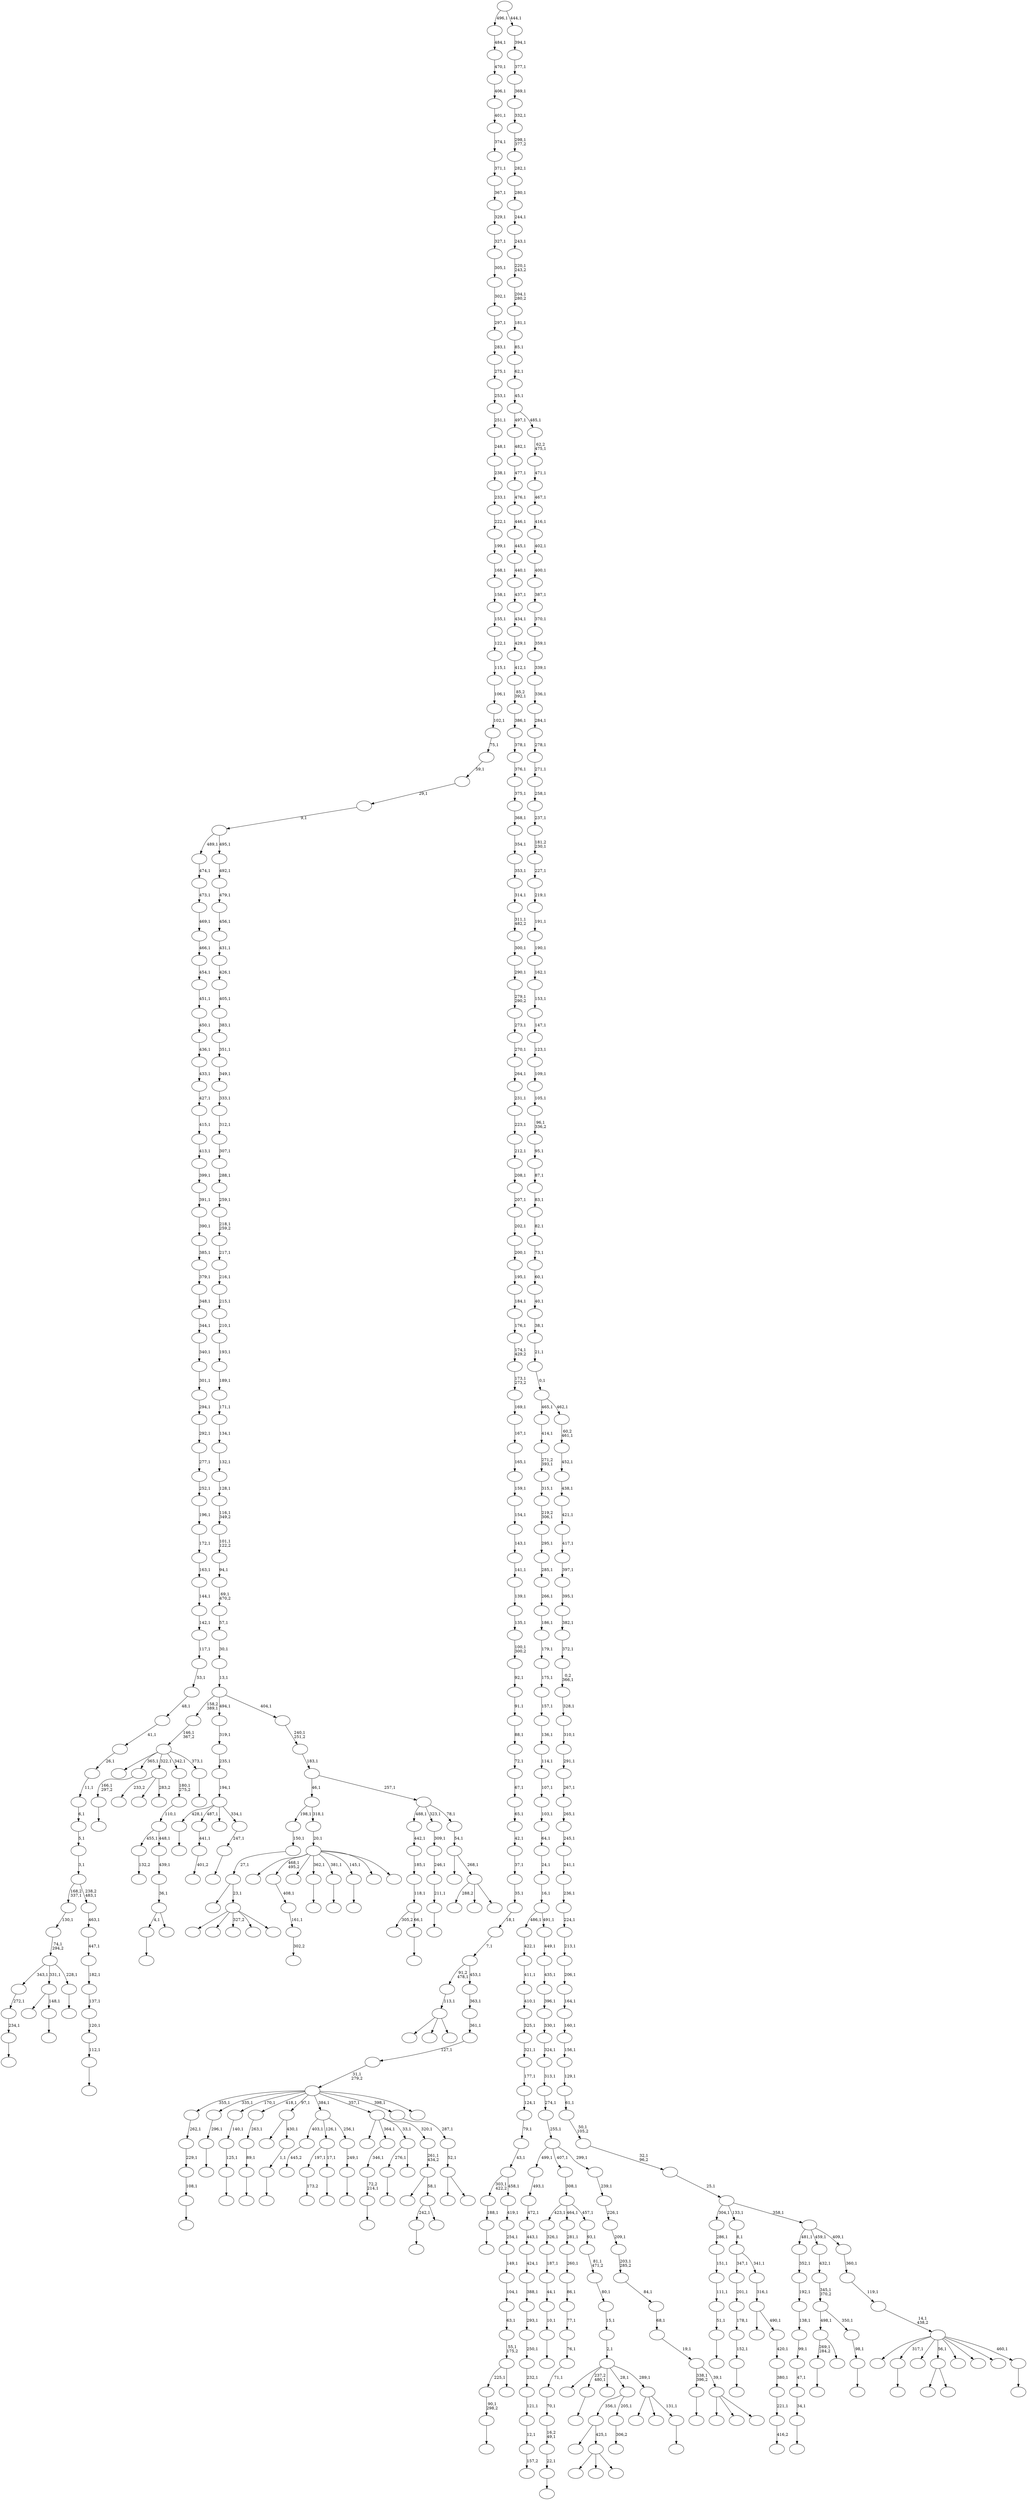 digraph T {
	600 [label=""]
	599 [label=""]
	598 [label=""]
	597 [label=""]
	596 [label=""]
	595 [label=""]
	594 [label=""]
	593 [label=""]
	592 [label=""]
	591 [label=""]
	590 [label=""]
	589 [label=""]
	588 [label=""]
	587 [label=""]
	586 [label=""]
	585 [label=""]
	584 [label=""]
	583 [label=""]
	582 [label=""]
	581 [label=""]
	580 [label=""]
	579 [label=""]
	578 [label=""]
	577 [label=""]
	576 [label=""]
	575 [label=""]
	574 [label=""]
	573 [label=""]
	572 [label=""]
	571 [label=""]
	570 [label=""]
	569 [label=""]
	568 [label=""]
	567 [label=""]
	566 [label=""]
	565 [label=""]
	564 [label=""]
	563 [label=""]
	562 [label=""]
	561 [label=""]
	560 [label=""]
	559 [label=""]
	558 [label=""]
	557 [label=""]
	556 [label=""]
	555 [label=""]
	554 [label=""]
	553 [label=""]
	552 [label=""]
	551 [label=""]
	550 [label=""]
	549 [label=""]
	548 [label=""]
	547 [label=""]
	546 [label=""]
	545 [label=""]
	544 [label=""]
	543 [label=""]
	542 [label=""]
	541 [label=""]
	540 [label=""]
	539 [label=""]
	538 [label=""]
	537 [label=""]
	536 [label=""]
	535 [label=""]
	534 [label=""]
	533 [label=""]
	532 [label=""]
	531 [label=""]
	530 [label=""]
	529 [label=""]
	528 [label=""]
	527 [label=""]
	526 [label=""]
	525 [label=""]
	524 [label=""]
	523 [label=""]
	522 [label=""]
	521 [label=""]
	520 [label=""]
	519 [label=""]
	518 [label=""]
	517 [label=""]
	516 [label=""]
	515 [label=""]
	514 [label=""]
	513 [label=""]
	512 [label=""]
	511 [label=""]
	510 [label=""]
	509 [label=""]
	508 [label=""]
	507 [label=""]
	506 [label=""]
	505 [label=""]
	504 [label=""]
	503 [label=""]
	502 [label=""]
	501 [label=""]
	500 [label=""]
	499 [label=""]
	498 [label=""]
	497 [label=""]
	496 [label=""]
	495 [label=""]
	494 [label=""]
	493 [label=""]
	492 [label=""]
	491 [label=""]
	490 [label=""]
	489 [label=""]
	488 [label=""]
	487 [label=""]
	486 [label=""]
	485 [label=""]
	484 [label=""]
	483 [label=""]
	482 [label=""]
	481 [label=""]
	480 [label=""]
	479 [label=""]
	478 [label=""]
	477 [label=""]
	476 [label=""]
	475 [label=""]
	474 [label=""]
	473 [label=""]
	472 [label=""]
	471 [label=""]
	470 [label=""]
	469 [label=""]
	468 [label=""]
	467 [label=""]
	466 [label=""]
	465 [label=""]
	464 [label=""]
	463 [label=""]
	462 [label=""]
	461 [label=""]
	460 [label=""]
	459 [label=""]
	458 [label=""]
	457 [label=""]
	456 [label=""]
	455 [label=""]
	454 [label=""]
	453 [label=""]
	452 [label=""]
	451 [label=""]
	450 [label=""]
	449 [label=""]
	448 [label=""]
	447 [label=""]
	446 [label=""]
	445 [label=""]
	444 [label=""]
	443 [label=""]
	442 [label=""]
	441 [label=""]
	440 [label=""]
	439 [label=""]
	438 [label=""]
	437 [label=""]
	436 [label=""]
	435 [label=""]
	434 [label=""]
	433 [label=""]
	432 [label=""]
	431 [label=""]
	430 [label=""]
	429 [label=""]
	428 [label=""]
	427 [label=""]
	426 [label=""]
	425 [label=""]
	424 [label=""]
	423 [label=""]
	422 [label=""]
	421 [label=""]
	420 [label=""]
	419 [label=""]
	418 [label=""]
	417 [label=""]
	416 [label=""]
	415 [label=""]
	414 [label=""]
	413 [label=""]
	412 [label=""]
	411 [label=""]
	410 [label=""]
	409 [label=""]
	408 [label=""]
	407 [label=""]
	406 [label=""]
	405 [label=""]
	404 [label=""]
	403 [label=""]
	402 [label=""]
	401 [label=""]
	400 [label=""]
	399 [label=""]
	398 [label=""]
	397 [label=""]
	396 [label=""]
	395 [label=""]
	394 [label=""]
	393 [label=""]
	392 [label=""]
	391 [label=""]
	390 [label=""]
	389 [label=""]
	388 [label=""]
	387 [label=""]
	386 [label=""]
	385 [label=""]
	384 [label=""]
	383 [label=""]
	382 [label=""]
	381 [label=""]
	380 [label=""]
	379 [label=""]
	378 [label=""]
	377 [label=""]
	376 [label=""]
	375 [label=""]
	374 [label=""]
	373 [label=""]
	372 [label=""]
	371 [label=""]
	370 [label=""]
	369 [label=""]
	368 [label=""]
	367 [label=""]
	366 [label=""]
	365 [label=""]
	364 [label=""]
	363 [label=""]
	362 [label=""]
	361 [label=""]
	360 [label=""]
	359 [label=""]
	358 [label=""]
	357 [label=""]
	356 [label=""]
	355 [label=""]
	354 [label=""]
	353 [label=""]
	352 [label=""]
	351 [label=""]
	350 [label=""]
	349 [label=""]
	348 [label=""]
	347 [label=""]
	346 [label=""]
	345 [label=""]
	344 [label=""]
	343 [label=""]
	342 [label=""]
	341 [label=""]
	340 [label=""]
	339 [label=""]
	338 [label=""]
	337 [label=""]
	336 [label=""]
	335 [label=""]
	334 [label=""]
	333 [label=""]
	332 [label=""]
	331 [label=""]
	330 [label=""]
	329 [label=""]
	328 [label=""]
	327 [label=""]
	326 [label=""]
	325 [label=""]
	324 [label=""]
	323 [label=""]
	322 [label=""]
	321 [label=""]
	320 [label=""]
	319 [label=""]
	318 [label=""]
	317 [label=""]
	316 [label=""]
	315 [label=""]
	314 [label=""]
	313 [label=""]
	312 [label=""]
	311 [label=""]
	310 [label=""]
	309 [label=""]
	308 [label=""]
	307 [label=""]
	306 [label=""]
	305 [label=""]
	304 [label=""]
	303 [label=""]
	302 [label=""]
	301 [label=""]
	300 [label=""]
	299 [label=""]
	298 [label=""]
	297 [label=""]
	296 [label=""]
	295 [label=""]
	294 [label=""]
	293 [label=""]
	292 [label=""]
	291 [label=""]
	290 [label=""]
	289 [label=""]
	288 [label=""]
	287 [label=""]
	286 [label=""]
	285 [label=""]
	284 [label=""]
	283 [label=""]
	282 [label=""]
	281 [label=""]
	280 [label=""]
	279 [label=""]
	278 [label=""]
	277 [label=""]
	276 [label=""]
	275 [label=""]
	274 [label=""]
	273 [label=""]
	272 [label=""]
	271 [label=""]
	270 [label=""]
	269 [label=""]
	268 [label=""]
	267 [label=""]
	266 [label=""]
	265 [label=""]
	264 [label=""]
	263 [label=""]
	262 [label=""]
	261 [label=""]
	260 [label=""]
	259 [label=""]
	258 [label=""]
	257 [label=""]
	256 [label=""]
	255 [label=""]
	254 [label=""]
	253 [label=""]
	252 [label=""]
	251 [label=""]
	250 [label=""]
	249 [label=""]
	248 [label=""]
	247 [label=""]
	246 [label=""]
	245 [label=""]
	244 [label=""]
	243 [label=""]
	242 [label=""]
	241 [label=""]
	240 [label=""]
	239 [label=""]
	238 [label=""]
	237 [label=""]
	236 [label=""]
	235 [label=""]
	234 [label=""]
	233 [label=""]
	232 [label=""]
	231 [label=""]
	230 [label=""]
	229 [label=""]
	228 [label=""]
	227 [label=""]
	226 [label=""]
	225 [label=""]
	224 [label=""]
	223 [label=""]
	222 [label=""]
	221 [label=""]
	220 [label=""]
	219 [label=""]
	218 [label=""]
	217 [label=""]
	216 [label=""]
	215 [label=""]
	214 [label=""]
	213 [label=""]
	212 [label=""]
	211 [label=""]
	210 [label=""]
	209 [label=""]
	208 [label=""]
	207 [label=""]
	206 [label=""]
	205 [label=""]
	204 [label=""]
	203 [label=""]
	202 [label=""]
	201 [label=""]
	200 [label=""]
	199 [label=""]
	198 [label=""]
	197 [label=""]
	196 [label=""]
	195 [label=""]
	194 [label=""]
	193 [label=""]
	192 [label=""]
	191 [label=""]
	190 [label=""]
	189 [label=""]
	188 [label=""]
	187 [label=""]
	186 [label=""]
	185 [label=""]
	184 [label=""]
	183 [label=""]
	182 [label=""]
	181 [label=""]
	180 [label=""]
	179 [label=""]
	178 [label=""]
	177 [label=""]
	176 [label=""]
	175 [label=""]
	174 [label=""]
	173 [label=""]
	172 [label=""]
	171 [label=""]
	170 [label=""]
	169 [label=""]
	168 [label=""]
	167 [label=""]
	166 [label=""]
	165 [label=""]
	164 [label=""]
	163 [label=""]
	162 [label=""]
	161 [label=""]
	160 [label=""]
	159 [label=""]
	158 [label=""]
	157 [label=""]
	156 [label=""]
	155 [label=""]
	154 [label=""]
	153 [label=""]
	152 [label=""]
	151 [label=""]
	150 [label=""]
	149 [label=""]
	148 [label=""]
	147 [label=""]
	146 [label=""]
	145 [label=""]
	144 [label=""]
	143 [label=""]
	142 [label=""]
	141 [label=""]
	140 [label=""]
	139 [label=""]
	138 [label=""]
	137 [label=""]
	136 [label=""]
	135 [label=""]
	134 [label=""]
	133 [label=""]
	132 [label=""]
	131 [label=""]
	130 [label=""]
	129 [label=""]
	128 [label=""]
	127 [label=""]
	126 [label=""]
	125 [label=""]
	124 [label=""]
	123 [label=""]
	122 [label=""]
	121 [label=""]
	120 [label=""]
	119 [label=""]
	118 [label=""]
	117 [label=""]
	116 [label=""]
	115 [label=""]
	114 [label=""]
	113 [label=""]
	112 [label=""]
	111 [label=""]
	110 [label=""]
	109 [label=""]
	108 [label=""]
	107 [label=""]
	106 [label=""]
	105 [label=""]
	104 [label=""]
	103 [label=""]
	102 [label=""]
	101 [label=""]
	100 [label=""]
	99 [label=""]
	98 [label=""]
	97 [label=""]
	96 [label=""]
	95 [label=""]
	94 [label=""]
	93 [label=""]
	92 [label=""]
	91 [label=""]
	90 [label=""]
	89 [label=""]
	88 [label=""]
	87 [label=""]
	86 [label=""]
	85 [label=""]
	84 [label=""]
	83 [label=""]
	82 [label=""]
	81 [label=""]
	80 [label=""]
	79 [label=""]
	78 [label=""]
	77 [label=""]
	76 [label=""]
	75 [label=""]
	74 [label=""]
	73 [label=""]
	72 [label=""]
	71 [label=""]
	70 [label=""]
	69 [label=""]
	68 [label=""]
	67 [label=""]
	66 [label=""]
	65 [label=""]
	64 [label=""]
	63 [label=""]
	62 [label=""]
	61 [label=""]
	60 [label=""]
	59 [label=""]
	58 [label=""]
	57 [label=""]
	56 [label=""]
	55 [label=""]
	54 [label=""]
	53 [label=""]
	52 [label=""]
	51 [label=""]
	50 [label=""]
	49 [label=""]
	48 [label=""]
	47 [label=""]
	46 [label=""]
	45 [label=""]
	44 [label=""]
	43 [label=""]
	42 [label=""]
	41 [label=""]
	40 [label=""]
	39 [label=""]
	38 [label=""]
	37 [label=""]
	36 [label=""]
	35 [label=""]
	34 [label=""]
	33 [label=""]
	32 [label=""]
	31 [label=""]
	30 [label=""]
	29 [label=""]
	28 [label=""]
	27 [label=""]
	26 [label=""]
	25 [label=""]
	24 [label=""]
	23 [label=""]
	22 [label=""]
	21 [label=""]
	20 [label=""]
	19 [label=""]
	18 [label=""]
	17 [label=""]
	16 [label=""]
	15 [label=""]
	14 [label=""]
	13 [label=""]
	12 [label=""]
	11 [label=""]
	10 [label=""]
	9 [label=""]
	8 [label=""]
	7 [label=""]
	6 [label=""]
	5 [label=""]
	4 [label=""]
	3 [label=""]
	2 [label=""]
	1 [label=""]
	0 [label=""]
	598 -> 599 [label="173,2"]
	592 -> 593 [label=""]
	586 -> 587 [label=""]
	585 -> 586 [label="152,1"]
	584 -> 585 [label="178,1"]
	583 -> 584 [label="201,1"]
	581 -> 582 [label=""]
	580 -> 581 [label="108,1"]
	579 -> 580 [label="229,1"]
	578 -> 579 [label="262,1"]
	575 -> 576 [label=""]
	574 -> 575 [label="296,1"]
	572 -> 573 [label=""]
	571 -> 572 [label="125,1"]
	570 -> 571 [label="140,1"]
	568 -> 569 [label=""]
	566 -> 567 [label=""]
	563 -> 564 [label=""]
	560 -> 568 [label="269,1\n284,2"]
	560 -> 561 [label=""]
	558 -> 559 [label="132,2"]
	554 -> 555 [label=""]
	551 -> 552 [label=""]
	550 -> 551 [label="188,1"]
	548 -> 549 [label=""]
	547 -> 548 [label="10,1"]
	546 -> 547 [label="44,1"]
	545 -> 546 [label="187,1"]
	544 -> 545 [label="326,1"]
	542 -> 543 [label=""]
	541 -> 542 [label="234,1"]
	540 -> 541 [label="272,1"]
	538 -> 539 [label=""]
	537 -> 538 [label="22,1"]
	536 -> 537 [label="16,2\n49,1"]
	535 -> 536 [label="70,1"]
	534 -> 535 [label="71,1"]
	533 -> 534 [label="76,1"]
	532 -> 533 [label="77,1"]
	531 -> 532 [label="86,1"]
	530 -> 531 [label="260,1"]
	529 -> 530 [label="281,1"]
	526 -> 527 [label=""]
	525 -> 526 [label="89,1"]
	524 -> 525 [label="263,1"]
	522 -> 523 [label=""]
	521 -> 522 [label="72,2\n214,1"]
	520 -> 521 [label="346,1"]
	518 -> 519 [label=""]
	517 -> 518 [label="34,1"]
	516 -> 517 [label="47,1"]
	515 -> 516 [label="99,1"]
	514 -> 515 [label="138,1"]
	513 -> 514 [label="192,1"]
	512 -> 513 [label="352,1"]
	510 -> 511 [label=""]
	509 -> 510 [label="51,1"]
	508 -> 509 [label="111,1"]
	507 -> 508 [label="151,1"]
	506 -> 507 [label="286,1"]
	504 -> 505 [label="445,2"]
	501 -> 502 [label="302,2"]
	500 -> 501 [label="161,1"]
	499 -> 500 [label="408,1"]
	495 -> 496 [label=""]
	494 -> 598 [label="197,1"]
	494 -> 495 [label="17,1"]
	492 -> 493 [label=""]
	491 -> 492 [label="1,1"]
	490 -> 600 [label=""]
	490 -> 491 [label="430,1"]
	486 -> 487 [label=""]
	484 -> 485 [label=""]
	483 -> 484 [label="98,1"]
	482 -> 560 [label="498,1"]
	482 -> 483 [label="350,1"]
	481 -> 482 [label="345,1\n370,2"]
	480 -> 481 [label="432,1"]
	477 -> 554 [label="276,1"]
	477 -> 478 [label=""]
	475 -> 476 [label=""]
	474 -> 475 [label="249,1"]
	473 -> 504 [label="403,1"]
	473 -> 494 [label="126,1"]
	473 -> 474 [label="256,1"]
	471 -> 472 [label=""]
	470 -> 471 [label="166,1\n297,2"]
	468 -> 565 [label="233,2"]
	468 -> 553 [label=""]
	468 -> 469 [label="283,2"]
	464 -> 566 [label="242,1"]
	464 -> 465 [label=""]
	463 -> 497 [label=""]
	463 -> 464 [label="58,1"]
	462 -> 463 [label="261,1\n434,2"]
	461 -> 588 [label=""]
	461 -> 520 [label="364,1"]
	461 -> 477 [label="33,1"]
	461 -> 462 [label="320,1"]
	458 -> 528 [label=""]
	458 -> 488 [label=""]
	458 -> 459 [label=""]
	457 -> 591 [label=""]
	457 -> 458 [label="425,1"]
	455 -> 456 [label="157,2"]
	454 -> 455 [label="12,1"]
	453 -> 454 [label="121,1"]
	452 -> 453 [label="232,1"]
	451 -> 452 [label="250,1"]
	450 -> 451 [label="293,1"]
	449 -> 450 [label="388,1"]
	448 -> 449 [label="424,1"]
	447 -> 448 [label="443,1"]
	446 -> 447 [label="472,1"]
	445 -> 446 [label="493,1"]
	443 -> 562 [label=""]
	443 -> 444 [label=""]
	442 -> 443 [label="52,1"]
	441 -> 442 [label="287,1"]
	438 -> 439 [label=""]
	436 -> 592 [label="4,1"]
	436 -> 437 [label=""]
	435 -> 436 [label="36,1"]
	434 -> 435 [label="439,1"]
	433 -> 558 [label="455,1"]
	433 -> 434 [label="448,1"]
	432 -> 433 [label="110,1"]
	431 -> 432 [label="180,1\n275,2"]
	429 -> 430 [label=""]
	428 -> 589 [label="305,2"]
	428 -> 429 [label="66,1"]
	427 -> 428 [label="118,1"]
	426 -> 427 [label="185,1"]
	425 -> 426 [label="442,1"]
	423 -> 424 [label=""]
	422 -> 489 [label=""]
	422 -> 470 [label="365,1"]
	422 -> 468 [label="322,1"]
	422 -> 431 [label="342,1"]
	422 -> 423 [label="373,1"]
	421 -> 422 [label="146,1\n367,2"]
	419 -> 420 [label=""]
	417 -> 418 [label=""]
	415 -> 416 [label=""]
	413 -> 414 [label="306,2"]
	412 -> 457 [label="356,1"]
	412 -> 413 [label="205,1"]
	410 -> 411 [label="401,2"]
	409 -> 410 [label="441,1"]
	407 -> 503 [label=""]
	407 -> 479 [label=""]
	407 -> 408 [label=""]
	406 -> 407 [label="113,1"]
	404 -> 405 [label=""]
	403 -> 404 [label="211,1"]
	402 -> 403 [label="246,1"]
	401 -> 402 [label="309,1"]
	398 -> 399 [label=""]
	397 -> 557 [label=""]
	397 -> 398 [label="148,1"]
	391 -> 392 [label=""]
	389 -> 393 [label=""]
	389 -> 390 [label=""]
	387 -> 388 [label=""]
	386 -> 595 [label=""]
	386 -> 400 [label=""]
	386 -> 387 [label="131,1"]
	385 -> 577 [label=""]
	385 -> 486 [label="237,2\n480,1"]
	385 -> 440 [label=""]
	385 -> 412 [label="28,1"]
	385 -> 386 [label="289,1"]
	384 -> 385 [label="2,1"]
	383 -> 384 [label="15,1"]
	382 -> 383 [label="80,1"]
	381 -> 382 [label="81,1\n471,2"]
	380 -> 381 [label="93,1"]
	379 -> 544 [label="423,1"]
	379 -> 529 [label="464,1"]
	379 -> 380 [label="457,1"]
	378 -> 379 [label="308,1"]
	376 -> 377 [label=""]
	375 -> 376 [label="247,1"]
	374 -> 563 [label="428,1"]
	374 -> 409 [label="487,1"]
	374 -> 396 [label=""]
	374 -> 375 [label="334,1"]
	373 -> 374 [label="194,1"]
	372 -> 373 [label="235,1"]
	371 -> 372 [label="319,1"]
	369 -> 370 [label=""]
	368 -> 540 [label="343,1"]
	368 -> 397 [label="331,1"]
	368 -> 369 [label="228,1"]
	367 -> 368 [label="74,1\n294,2"]
	366 -> 367 [label="130,1"]
	364 -> 365 [label=""]
	363 -> 364 [label="112,1"]
	362 -> 363 [label="120,1"]
	361 -> 362 [label="137,1"]
	360 -> 361 [label="182,1"]
	359 -> 360 [label="447,1"]
	358 -> 359 [label="463,1"]
	357 -> 366 [label="168,2\n337,1"]
	357 -> 358 [label="238,2\n483,1"]
	356 -> 357 [label="3,1"]
	355 -> 356 [label="5,1"]
	354 -> 355 [label="6,1"]
	353 -> 354 [label="11,1"]
	352 -> 353 [label="26,1"]
	351 -> 352 [label="41,1"]
	350 -> 351 [label="48,1"]
	349 -> 350 [label="53,1"]
	348 -> 349 [label="117,1"]
	347 -> 348 [label="142,1"]
	346 -> 347 [label="144,1"]
	345 -> 346 [label="163,1"]
	344 -> 345 [label="172,1"]
	343 -> 344 [label="196,1"]
	342 -> 343 [label="252,1"]
	341 -> 342 [label="277,1"]
	340 -> 341 [label="292,1"]
	339 -> 340 [label="294,1"]
	338 -> 339 [label="301,1"]
	337 -> 338 [label="340,1"]
	336 -> 337 [label="344,1"]
	335 -> 336 [label="348,1"]
	334 -> 335 [label="379,1"]
	333 -> 334 [label="385,1"]
	332 -> 333 [label="390,1"]
	331 -> 332 [label="391,1"]
	330 -> 331 [label="399,1"]
	329 -> 330 [label="413,1"]
	328 -> 329 [label="415,1"]
	327 -> 328 [label="427,1"]
	326 -> 327 [label="433,1"]
	325 -> 326 [label="436,1"]
	324 -> 325 [label="450,1"]
	323 -> 324 [label="451,1"]
	322 -> 323 [label="454,1"]
	321 -> 322 [label="466,1"]
	320 -> 321 [label="469,1"]
	319 -> 320 [label="473,1"]
	318 -> 319 [label="474,1"]
	314 -> 315 [label=""]
	313 -> 314 [label="90,1\n298,2"]
	309 -> 310 [label="416,2"]
	308 -> 309 [label="221,1"]
	307 -> 308 [label="380,1"]
	306 -> 307 [label="420,1"]
	305 -> 596 [label=""]
	305 -> 306 [label="490,1"]
	304 -> 305 [label="316,1"]
	303 -> 583 [label="347,1"]
	303 -> 304 [label="341,1"]
	302 -> 303 [label="8,1"]
	298 -> 313 [label="225,1"]
	298 -> 299 [label=""]
	297 -> 298 [label="55,1\n175,2"]
	296 -> 297 [label="63,1"]
	295 -> 296 [label="104,1"]
	294 -> 295 [label="149,1"]
	293 -> 294 [label="254,1"]
	292 -> 293 [label="419,1"]
	291 -> 550 [label="303,1\n422,2"]
	291 -> 292 [label="458,1"]
	290 -> 291 [label="43,1"]
	289 -> 290 [label="79,1"]
	288 -> 289 [label="124,1"]
	287 -> 288 [label="177,1"]
	286 -> 287 [label="321,1"]
	285 -> 286 [label="325,1"]
	284 -> 285 [label="410,1"]
	283 -> 284 [label="411,1"]
	282 -> 283 [label="422,1"]
	280 -> 556 [label=""]
	280 -> 467 [label=""]
	280 -> 466 [label="327,2"]
	280 -> 316 [label=""]
	280 -> 281 [label=""]
	279 -> 394 [label=""]
	279 -> 280 [label="23,1"]
	278 -> 279 [label="27,1"]
	277 -> 278 [label="150,1"]
	273 -> 317 [label=""]
	273 -> 275 [label=""]
	273 -> 274 [label=""]
	272 -> 415 [label="338,1\n396,2"]
	272 -> 273 [label="39,1"]
	271 -> 272 [label="19,1"]
	270 -> 271 [label="68,1"]
	269 -> 270 [label="84,1"]
	268 -> 269 [label="203,1\n285,2"]
	267 -> 268 [label="209,1"]
	266 -> 267 [label="226,1"]
	265 -> 266 [label="239,1"]
	264 -> 445 [label="499,1"]
	264 -> 378 [label="407,1"]
	264 -> 265 [label="299,1"]
	263 -> 264 [label="255,1"]
	262 -> 263 [label="274,1"]
	261 -> 262 [label="313,1"]
	260 -> 261 [label="324,1"]
	259 -> 260 [label="330,1"]
	258 -> 259 [label="396,1"]
	257 -> 258 [label="435,1"]
	256 -> 257 [label="449,1"]
	255 -> 282 [label="486,1"]
	255 -> 256 [label="491,1"]
	254 -> 255 [label="16,1"]
	253 -> 254 [label="24,1"]
	252 -> 253 [label="64,1"]
	251 -> 252 [label="103,1"]
	250 -> 251 [label="107,1"]
	249 -> 250 [label="114,1"]
	248 -> 249 [label="136,1"]
	247 -> 248 [label="157,1"]
	246 -> 247 [label="175,1"]
	245 -> 246 [label="179,1"]
	244 -> 245 [label="186,1"]
	243 -> 244 [label="266,1"]
	242 -> 243 [label="285,1"]
	241 -> 242 [label="295,1"]
	240 -> 241 [label="219,2\n306,1"]
	239 -> 240 [label="315,1"]
	238 -> 239 [label="271,2\n393,1"]
	237 -> 238 [label="414,1"]
	235 -> 594 [label=""]
	235 -> 499 [label="468,1\n495,2"]
	235 -> 460 [label=""]
	235 -> 438 [label="362,1"]
	235 -> 419 [label="381,1"]
	235 -> 391 [label="145,1"]
	235 -> 276 [label=""]
	235 -> 236 [label=""]
	234 -> 235 [label="20,1"]
	233 -> 277 [label="198,1"]
	233 -> 234 [label="318,1"]
	231 -> 597 [label="288,2"]
	231 -> 498 [label=""]
	231 -> 232 [label=""]
	230 -> 301 [label=""]
	230 -> 231 [label="268,1"]
	229 -> 230 [label="54,1"]
	228 -> 425 [label="488,1"]
	228 -> 401 [label="323,1"]
	228 -> 229 [label="78,1"]
	227 -> 233 [label="46,1"]
	227 -> 228 [label="257,1"]
	226 -> 227 [label="183,1"]
	225 -> 226 [label="240,1\n251,2"]
	224 -> 421 [label="158,2\n389,1"]
	224 -> 371 [label="494,1"]
	224 -> 225 [label="404,1"]
	223 -> 224 [label="13,1"]
	222 -> 223 [label="30,1"]
	221 -> 222 [label="57,1"]
	220 -> 221 [label="69,1\n470,2"]
	219 -> 220 [label="94,1"]
	218 -> 219 [label="101,1\n122,2"]
	217 -> 218 [label="116,1\n349,2"]
	216 -> 217 [label="128,1"]
	215 -> 216 [label="132,1"]
	214 -> 215 [label="134,1"]
	213 -> 214 [label="171,1"]
	212 -> 213 [label="189,1"]
	211 -> 212 [label="193,1"]
	210 -> 211 [label="210,1"]
	209 -> 210 [label="215,1"]
	208 -> 209 [label="216,1"]
	207 -> 208 [label="217,1"]
	206 -> 207 [label="218,1\n259,2"]
	205 -> 206 [label="259,1"]
	204 -> 205 [label="288,1"]
	203 -> 204 [label="307,1"]
	202 -> 203 [label="312,1"]
	201 -> 202 [label="333,1"]
	200 -> 201 [label="349,1"]
	199 -> 200 [label="351,1"]
	198 -> 199 [label="383,1"]
	197 -> 198 [label="405,1"]
	196 -> 197 [label="426,1"]
	195 -> 196 [label="431,1"]
	194 -> 195 [label="456,1"]
	193 -> 194 [label="479,1"]
	192 -> 193 [label="492,1"]
	191 -> 318 [label="489,1"]
	191 -> 192 [label="495,1"]
	190 -> 191 [label="9,1"]
	189 -> 190 [label="29,1"]
	188 -> 189 [label="59,1"]
	187 -> 188 [label="75,1"]
	186 -> 187 [label="102,1"]
	185 -> 186 [label="106,1"]
	184 -> 185 [label="115,1"]
	183 -> 184 [label="122,1"]
	182 -> 183 [label="155,1"]
	181 -> 182 [label="158,1"]
	180 -> 181 [label="168,1"]
	179 -> 180 [label="199,1"]
	178 -> 179 [label="222,1"]
	177 -> 178 [label="233,1"]
	176 -> 177 [label="238,1"]
	175 -> 176 [label="248,1"]
	174 -> 175 [label="251,1"]
	173 -> 174 [label="253,1"]
	172 -> 173 [label="275,1"]
	171 -> 172 [label="283,1"]
	170 -> 171 [label="297,1"]
	169 -> 170 [label="302,1"]
	168 -> 169 [label="305,1"]
	167 -> 168 [label="327,1"]
	166 -> 167 [label="329,1"]
	165 -> 166 [label="367,1"]
	164 -> 165 [label="371,1"]
	163 -> 164 [label="374,1"]
	162 -> 163 [label="401,1"]
	161 -> 162 [label="406,1"]
	160 -> 161 [label="470,1"]
	159 -> 160 [label="484,1"]
	157 -> 578 [label="355,1"]
	157 -> 574 [label="335,1"]
	157 -> 570 [label="170,1"]
	157 -> 524 [label="418,1"]
	157 -> 490 [label="97,1"]
	157 -> 473 [label="384,1"]
	157 -> 461 [label="357,1"]
	157 -> 441 [label="398,1"]
	157 -> 158 [label=""]
	156 -> 157 [label="31,1\n279,2"]
	155 -> 156 [label="127,1"]
	154 -> 155 [label="361,1"]
	153 -> 154 [label="363,1"]
	152 -> 406 [label="91,2\n478,1"]
	152 -> 153 [label="453,1"]
	151 -> 152 [label="7,1"]
	150 -> 151 [label="18,1"]
	149 -> 150 [label="35,1"]
	148 -> 149 [label="37,1"]
	147 -> 148 [label="42,1"]
	146 -> 147 [label="65,1"]
	145 -> 146 [label="67,1"]
	144 -> 145 [label="72,1"]
	143 -> 144 [label="88,1"]
	142 -> 143 [label="91,1"]
	141 -> 142 [label="92,1"]
	140 -> 141 [label="100,1\n300,2"]
	139 -> 140 [label="135,1"]
	138 -> 139 [label="139,1"]
	137 -> 138 [label="141,1"]
	136 -> 137 [label="143,1"]
	135 -> 136 [label="154,1"]
	134 -> 135 [label="159,1"]
	133 -> 134 [label="165,1"]
	132 -> 133 [label="167,1"]
	131 -> 132 [label="169,1"]
	130 -> 131 [label="173,1\n273,2"]
	129 -> 130 [label="174,1\n429,2"]
	128 -> 129 [label="176,1"]
	127 -> 128 [label="184,1"]
	126 -> 127 [label="195,1"]
	125 -> 126 [label="200,1"]
	124 -> 125 [label="202,1"]
	123 -> 124 [label="207,1"]
	122 -> 123 [label="208,1"]
	121 -> 122 [label="212,1"]
	120 -> 121 [label="223,1"]
	119 -> 120 [label="231,1"]
	118 -> 119 [label="264,1"]
	117 -> 118 [label="270,1"]
	116 -> 117 [label="273,1"]
	115 -> 116 [label="279,1\n290,2"]
	114 -> 115 [label="290,1"]
	113 -> 114 [label="300,1"]
	112 -> 113 [label="311,1\n482,2"]
	111 -> 112 [label="314,1"]
	110 -> 111 [label="353,1"]
	109 -> 110 [label="354,1"]
	108 -> 109 [label="368,1"]
	107 -> 108 [label="375,1"]
	106 -> 107 [label="376,1"]
	105 -> 106 [label="378,1"]
	104 -> 105 [label="386,1"]
	103 -> 104 [label="85,2\n392,1"]
	102 -> 103 [label="412,1"]
	101 -> 102 [label="429,1"]
	100 -> 101 [label="434,1"]
	99 -> 100 [label="437,1"]
	98 -> 99 [label="440,1"]
	97 -> 98 [label="445,1"]
	96 -> 97 [label="446,1"]
	95 -> 96 [label="476,1"]
	94 -> 95 [label="477,1"]
	93 -> 94 [label="482,1"]
	91 -> 92 [label=""]
	90 -> 590 [label=""]
	90 -> 417 [label="317,1"]
	90 -> 395 [label=""]
	90 -> 389 [label="56,1"]
	90 -> 312 [label=""]
	90 -> 311 [label=""]
	90 -> 300 [label=""]
	90 -> 91 [label="460,1"]
	89 -> 90 [label="14,1\n438,2"]
	88 -> 89 [label="119,1"]
	87 -> 88 [label="360,1"]
	86 -> 512 [label="481,1"]
	86 -> 480 [label="459,1"]
	86 -> 87 [label="409,1"]
	85 -> 506 [label="304,1"]
	85 -> 302 [label="133,1"]
	85 -> 86 [label="358,1"]
	84 -> 85 [label="25,1"]
	83 -> 84 [label="32,1\n96,2"]
	82 -> 83 [label="50,1\n105,2"]
	81 -> 82 [label="61,1"]
	80 -> 81 [label="129,1"]
	79 -> 80 [label="156,1"]
	78 -> 79 [label="160,1"]
	77 -> 78 [label="164,1"]
	76 -> 77 [label="206,1"]
	75 -> 76 [label="213,1"]
	74 -> 75 [label="224,1"]
	73 -> 74 [label="236,1"]
	72 -> 73 [label="241,1"]
	71 -> 72 [label="245,1"]
	70 -> 71 [label="265,1"]
	69 -> 70 [label="267,1"]
	68 -> 69 [label="291,1"]
	67 -> 68 [label="310,1"]
	66 -> 67 [label="328,1"]
	65 -> 66 [label="0,2\n366,1"]
	64 -> 65 [label="372,1"]
	63 -> 64 [label="382,1"]
	62 -> 63 [label="395,1"]
	61 -> 62 [label="397,1"]
	60 -> 61 [label="417,1"]
	59 -> 60 [label="421,1"]
	58 -> 59 [label="438,1"]
	57 -> 58 [label="452,1"]
	56 -> 57 [label="60,2\n461,1"]
	55 -> 237 [label="465,1"]
	55 -> 56 [label="462,1"]
	54 -> 55 [label="0,1"]
	53 -> 54 [label="21,1"]
	52 -> 53 [label="38,1"]
	51 -> 52 [label="40,1"]
	50 -> 51 [label="60,1"]
	49 -> 50 [label="73,1"]
	48 -> 49 [label="82,1"]
	47 -> 48 [label="83,1"]
	46 -> 47 [label="87,1"]
	45 -> 46 [label="95,1"]
	44 -> 45 [label="96,1\n336,2"]
	43 -> 44 [label="105,1"]
	42 -> 43 [label="109,1"]
	41 -> 42 [label="123,1"]
	40 -> 41 [label="147,1"]
	39 -> 40 [label="153,1"]
	38 -> 39 [label="162,1"]
	37 -> 38 [label="190,1"]
	36 -> 37 [label="191,1"]
	35 -> 36 [label="219,1"]
	34 -> 35 [label="227,1"]
	33 -> 34 [label="181,2\n230,1"]
	32 -> 33 [label="237,1"]
	31 -> 32 [label="258,1"]
	30 -> 31 [label="271,1"]
	29 -> 30 [label="278,1"]
	28 -> 29 [label="284,1"]
	27 -> 28 [label="336,1"]
	26 -> 27 [label="339,1"]
	25 -> 26 [label="359,1"]
	24 -> 25 [label="370,1"]
	23 -> 24 [label="387,1"]
	22 -> 23 [label="400,1"]
	21 -> 22 [label="402,1"]
	20 -> 21 [label="416,1"]
	19 -> 20 [label="467,1"]
	18 -> 19 [label="471,1"]
	17 -> 18 [label="62,2\n475,1"]
	16 -> 93 [label="497,1"]
	16 -> 17 [label="485,1"]
	15 -> 16 [label="45,1"]
	14 -> 15 [label="62,1"]
	13 -> 14 [label="85,1"]
	12 -> 13 [label="181,1"]
	11 -> 12 [label="204,1\n280,2"]
	10 -> 11 [label="220,1\n243,2"]
	9 -> 10 [label="243,1"]
	8 -> 9 [label="244,1"]
	7 -> 8 [label="280,1"]
	6 -> 7 [label="282,1"]
	5 -> 6 [label="298,1\n377,2"]
	4 -> 5 [label="332,1"]
	3 -> 4 [label="369,1"]
	2 -> 3 [label="377,1"]
	1 -> 2 [label="394,1"]
	0 -> 159 [label="496,1"]
	0 -> 1 [label="444,1"]
}
